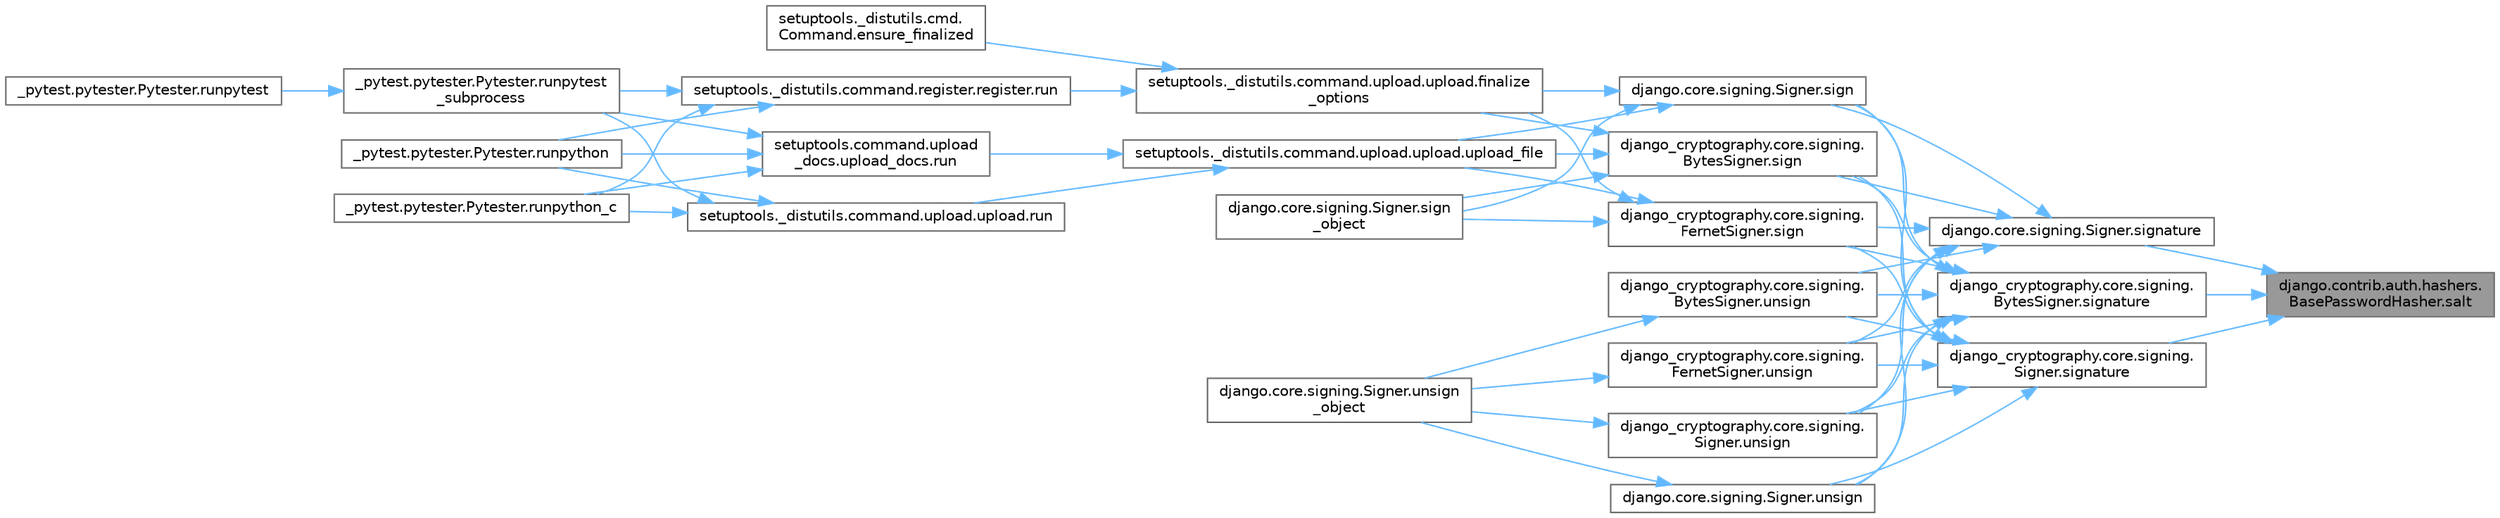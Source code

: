 digraph "django.contrib.auth.hashers.BasePasswordHasher.salt"
{
 // LATEX_PDF_SIZE
  bgcolor="transparent";
  edge [fontname=Helvetica,fontsize=10,labelfontname=Helvetica,labelfontsize=10];
  node [fontname=Helvetica,fontsize=10,shape=box,height=0.2,width=0.4];
  rankdir="RL";
  Node1 [id="Node000001",label="django.contrib.auth.hashers.\lBasePasswordHasher.salt",height=0.2,width=0.4,color="gray40", fillcolor="grey60", style="filled", fontcolor="black",tooltip=" "];
  Node1 -> Node2 [id="edge1_Node000001_Node000002",dir="back",color="steelblue1",style="solid",tooltip=" "];
  Node2 [id="Node000002",label="django.core.signing.Signer.signature",height=0.2,width=0.4,color="grey40", fillcolor="white", style="filled",URL="$classdjango_1_1core_1_1signing_1_1_signer.html#a7f07d25e055e1c12121ac821012efb46",tooltip=" "];
  Node2 -> Node3 [id="edge2_Node000002_Node000003",dir="back",color="steelblue1",style="solid",tooltip=" "];
  Node3 [id="Node000003",label="django.core.signing.Signer.sign",height=0.2,width=0.4,color="grey40", fillcolor="white", style="filled",URL="$classdjango_1_1core_1_1signing_1_1_signer.html#a20ed6a5363cf3b02855d218c7abd9508",tooltip=" "];
  Node3 -> Node4 [id="edge3_Node000003_Node000004",dir="back",color="steelblue1",style="solid",tooltip=" "];
  Node4 [id="Node000004",label="setuptools._distutils.command.upload.upload.finalize\l_options",height=0.2,width=0.4,color="grey40", fillcolor="white", style="filled",URL="$classsetuptools_1_1__distutils_1_1command_1_1upload_1_1upload.html#a9c94c240a676c164b8b18a141bc48c4c",tooltip=" "];
  Node4 -> Node5 [id="edge4_Node000004_Node000005",dir="back",color="steelblue1",style="solid",tooltip=" "];
  Node5 [id="Node000005",label="setuptools._distutils.cmd.\lCommand.ensure_finalized",height=0.2,width=0.4,color="grey40", fillcolor="white", style="filled",URL="$classsetuptools_1_1__distutils_1_1cmd_1_1_command.html#a3d586ca13afbfed87a11872fd15515ab",tooltip=" "];
  Node4 -> Node6 [id="edge5_Node000004_Node000006",dir="back",color="steelblue1",style="solid",tooltip=" "];
  Node6 [id="Node000006",label="setuptools._distutils.command.register.register.run",height=0.2,width=0.4,color="grey40", fillcolor="white", style="filled",URL="$classsetuptools_1_1__distutils_1_1command_1_1register_1_1register.html#a2c04b126757f477c907033d7f3d0e169",tooltip=" "];
  Node6 -> Node7 [id="edge6_Node000006_Node000007",dir="back",color="steelblue1",style="solid",tooltip=" "];
  Node7 [id="Node000007",label="_pytest.pytester.Pytester.runpytest\l_subprocess",height=0.2,width=0.4,color="grey40", fillcolor="white", style="filled",URL="$class__pytest_1_1pytester_1_1_pytester.html#a59323c6d6a1469a1206f1c0b8fce99c9",tooltip=" "];
  Node7 -> Node8 [id="edge7_Node000007_Node000008",dir="back",color="steelblue1",style="solid",tooltip=" "];
  Node8 [id="Node000008",label="_pytest.pytester.Pytester.runpytest",height=0.2,width=0.4,color="grey40", fillcolor="white", style="filled",URL="$class__pytest_1_1pytester_1_1_pytester.html#a2765db48ffe1b8853581d711ff43a87b",tooltip=" "];
  Node6 -> Node9 [id="edge8_Node000006_Node000009",dir="back",color="steelblue1",style="solid",tooltip=" "];
  Node9 [id="Node000009",label="_pytest.pytester.Pytester.runpython",height=0.2,width=0.4,color="grey40", fillcolor="white", style="filled",URL="$class__pytest_1_1pytester_1_1_pytester.html#a4e0c539507f15fd333cf618faf9687ef",tooltip=" "];
  Node6 -> Node10 [id="edge9_Node000006_Node000010",dir="back",color="steelblue1",style="solid",tooltip=" "];
  Node10 [id="Node000010",label="_pytest.pytester.Pytester.runpython_c",height=0.2,width=0.4,color="grey40", fillcolor="white", style="filled",URL="$class__pytest_1_1pytester_1_1_pytester.html#aea789acfe206d9c40d9a6bf54a337f2a",tooltip=" "];
  Node3 -> Node11 [id="edge10_Node000003_Node000011",dir="back",color="steelblue1",style="solid",tooltip=" "];
  Node11 [id="Node000011",label="django.core.signing.Signer.sign\l_object",height=0.2,width=0.4,color="grey40", fillcolor="white", style="filled",URL="$classdjango_1_1core_1_1signing_1_1_signer.html#a99fb2eef79ae0134ead7038441516476",tooltip=" "];
  Node3 -> Node12 [id="edge11_Node000003_Node000012",dir="back",color="steelblue1",style="solid",tooltip=" "];
  Node12 [id="Node000012",label="setuptools._distutils.command.upload.upload.upload_file",height=0.2,width=0.4,color="grey40", fillcolor="white", style="filled",URL="$classsetuptools_1_1__distutils_1_1command_1_1upload_1_1upload.html#aa7d9089079f68edc3d38061fcc04211f",tooltip=" "];
  Node12 -> Node13 [id="edge12_Node000012_Node000013",dir="back",color="steelblue1",style="solid",tooltip=" "];
  Node13 [id="Node000013",label="setuptools._distutils.command.upload.upload.run",height=0.2,width=0.4,color="grey40", fillcolor="white", style="filled",URL="$classsetuptools_1_1__distutils_1_1command_1_1upload_1_1upload.html#ace38d87cba47d2d4fea6a9cfd3328afe",tooltip=" "];
  Node13 -> Node7 [id="edge13_Node000013_Node000007",dir="back",color="steelblue1",style="solid",tooltip=" "];
  Node13 -> Node9 [id="edge14_Node000013_Node000009",dir="back",color="steelblue1",style="solid",tooltip=" "];
  Node13 -> Node10 [id="edge15_Node000013_Node000010",dir="back",color="steelblue1",style="solid",tooltip=" "];
  Node12 -> Node14 [id="edge16_Node000012_Node000014",dir="back",color="steelblue1",style="solid",tooltip=" "];
  Node14 [id="Node000014",label="setuptools.command.upload\l_docs.upload_docs.run",height=0.2,width=0.4,color="grey40", fillcolor="white", style="filled",URL="$classsetuptools_1_1command_1_1upload__docs_1_1upload__docs.html#aa4dc06178a865c40dcd7fe0cd77a2bfe",tooltip=" "];
  Node14 -> Node7 [id="edge17_Node000014_Node000007",dir="back",color="steelblue1",style="solid",tooltip=" "];
  Node14 -> Node9 [id="edge18_Node000014_Node000009",dir="back",color="steelblue1",style="solid",tooltip=" "];
  Node14 -> Node10 [id="edge19_Node000014_Node000010",dir="back",color="steelblue1",style="solid",tooltip=" "];
  Node2 -> Node15 [id="edge20_Node000002_Node000015",dir="back",color="steelblue1",style="solid",tooltip=" "];
  Node15 [id="Node000015",label="django_cryptography.core.signing.\lBytesSigner.sign",height=0.2,width=0.4,color="grey40", fillcolor="white", style="filled",URL="$classdjango__cryptography_1_1core_1_1signing_1_1_bytes_signer.html#ac07fffbc76573613830194d4e86389f6",tooltip=" "];
  Node15 -> Node4 [id="edge21_Node000015_Node000004",dir="back",color="steelblue1",style="solid",tooltip=" "];
  Node15 -> Node11 [id="edge22_Node000015_Node000011",dir="back",color="steelblue1",style="solid",tooltip=" "];
  Node15 -> Node12 [id="edge23_Node000015_Node000012",dir="back",color="steelblue1",style="solid",tooltip=" "];
  Node2 -> Node16 [id="edge24_Node000002_Node000016",dir="back",color="steelblue1",style="solid",tooltip=" "];
  Node16 [id="Node000016",label="django_cryptography.core.signing.\lFernetSigner.sign",height=0.2,width=0.4,color="grey40", fillcolor="white", style="filled",URL="$classdjango__cryptography_1_1core_1_1signing_1_1_fernet_signer.html#a87f18cb8562e42bba62a7f8df8ad7ecc",tooltip=" "];
  Node16 -> Node4 [id="edge25_Node000016_Node000004",dir="back",color="steelblue1",style="solid",tooltip=" "];
  Node16 -> Node11 [id="edge26_Node000016_Node000011",dir="back",color="steelblue1",style="solid",tooltip=" "];
  Node16 -> Node12 [id="edge27_Node000016_Node000012",dir="back",color="steelblue1",style="solid",tooltip=" "];
  Node2 -> Node17 [id="edge28_Node000002_Node000017",dir="back",color="steelblue1",style="solid",tooltip=" "];
  Node17 [id="Node000017",label="django.core.signing.Signer.unsign",height=0.2,width=0.4,color="grey40", fillcolor="white", style="filled",URL="$classdjango_1_1core_1_1signing_1_1_signer.html#a4c99e64342ad60871525e10b8d9041eb",tooltip=" "];
  Node17 -> Node18 [id="edge29_Node000017_Node000018",dir="back",color="steelblue1",style="solid",tooltip=" "];
  Node18 [id="Node000018",label="django.core.signing.Signer.unsign\l_object",height=0.2,width=0.4,color="grey40", fillcolor="white", style="filled",URL="$classdjango_1_1core_1_1signing_1_1_signer.html#a921ff8b1f1ca551a939b596b64efbd8c",tooltip=" "];
  Node2 -> Node19 [id="edge30_Node000002_Node000019",dir="back",color="steelblue1",style="solid",tooltip=" "];
  Node19 [id="Node000019",label="django_cryptography.core.signing.\lBytesSigner.unsign",height=0.2,width=0.4,color="grey40", fillcolor="white", style="filled",URL="$classdjango__cryptography_1_1core_1_1signing_1_1_bytes_signer.html#aec6bee89a1403d789cd279c88e279fa4",tooltip=" "];
  Node19 -> Node18 [id="edge31_Node000019_Node000018",dir="back",color="steelblue1",style="solid",tooltip=" "];
  Node2 -> Node20 [id="edge32_Node000002_Node000020",dir="back",color="steelblue1",style="solid",tooltip=" "];
  Node20 [id="Node000020",label="django_cryptography.core.signing.\lFernetSigner.unsign",height=0.2,width=0.4,color="grey40", fillcolor="white", style="filled",URL="$classdjango__cryptography_1_1core_1_1signing_1_1_fernet_signer.html#a11875307742f3cc186c5baf436a20440",tooltip=" "];
  Node20 -> Node18 [id="edge33_Node000020_Node000018",dir="back",color="steelblue1",style="solid",tooltip=" "];
  Node2 -> Node21 [id="edge34_Node000002_Node000021",dir="back",color="steelblue1",style="solid",tooltip=" "];
  Node21 [id="Node000021",label="django_cryptography.core.signing.\lSigner.unsign",height=0.2,width=0.4,color="grey40", fillcolor="white", style="filled",URL="$classdjango__cryptography_1_1core_1_1signing_1_1_signer.html#a86666f2dde843482bd13d6e7a1d0de92",tooltip=" "];
  Node21 -> Node18 [id="edge35_Node000021_Node000018",dir="back",color="steelblue1",style="solid",tooltip=" "];
  Node1 -> Node22 [id="edge36_Node000001_Node000022",dir="back",color="steelblue1",style="solid",tooltip=" "];
  Node22 [id="Node000022",label="django_cryptography.core.signing.\lBytesSigner.signature",height=0.2,width=0.4,color="grey40", fillcolor="white", style="filled",URL="$classdjango__cryptography_1_1core_1_1signing_1_1_bytes_signer.html#a90cc9a96f9ef73301790d9762e653f19",tooltip=" "];
  Node22 -> Node3 [id="edge37_Node000022_Node000003",dir="back",color="steelblue1",style="solid",tooltip=" "];
  Node22 -> Node15 [id="edge38_Node000022_Node000015",dir="back",color="steelblue1",style="solid",tooltip=" "];
  Node22 -> Node16 [id="edge39_Node000022_Node000016",dir="back",color="steelblue1",style="solid",tooltip=" "];
  Node22 -> Node17 [id="edge40_Node000022_Node000017",dir="back",color="steelblue1",style="solid",tooltip=" "];
  Node22 -> Node19 [id="edge41_Node000022_Node000019",dir="back",color="steelblue1",style="solid",tooltip=" "];
  Node22 -> Node20 [id="edge42_Node000022_Node000020",dir="back",color="steelblue1",style="solid",tooltip=" "];
  Node22 -> Node21 [id="edge43_Node000022_Node000021",dir="back",color="steelblue1",style="solid",tooltip=" "];
  Node1 -> Node23 [id="edge44_Node000001_Node000023",dir="back",color="steelblue1",style="solid",tooltip=" "];
  Node23 [id="Node000023",label="django_cryptography.core.signing.\lSigner.signature",height=0.2,width=0.4,color="grey40", fillcolor="white", style="filled",URL="$classdjango__cryptography_1_1core_1_1signing_1_1_signer.html#ad71de574e6dffcf1fab21a8ecac7c516",tooltip=" "];
  Node23 -> Node3 [id="edge45_Node000023_Node000003",dir="back",color="steelblue1",style="solid",tooltip=" "];
  Node23 -> Node15 [id="edge46_Node000023_Node000015",dir="back",color="steelblue1",style="solid",tooltip=" "];
  Node23 -> Node16 [id="edge47_Node000023_Node000016",dir="back",color="steelblue1",style="solid",tooltip=" "];
  Node23 -> Node17 [id="edge48_Node000023_Node000017",dir="back",color="steelblue1",style="solid",tooltip=" "];
  Node23 -> Node19 [id="edge49_Node000023_Node000019",dir="back",color="steelblue1",style="solid",tooltip=" "];
  Node23 -> Node20 [id="edge50_Node000023_Node000020",dir="back",color="steelblue1",style="solid",tooltip=" "];
  Node23 -> Node21 [id="edge51_Node000023_Node000021",dir="back",color="steelblue1",style="solid",tooltip=" "];
}

